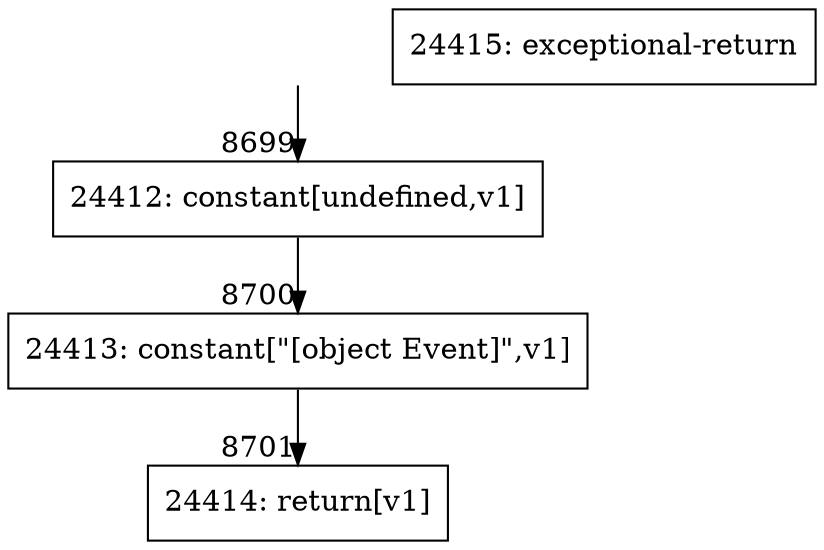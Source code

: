 digraph {
rankdir="TD"
BB_entry659[shape=none,label=""];
BB_entry659 -> BB8699 [tailport=s, headport=n, headlabel="    8699"]
BB8699 [shape=record label="{24412: constant[undefined,v1]}" ] 
BB8699 -> BB8700 [tailport=s, headport=n, headlabel="      8700"]
BB8700 [shape=record label="{24413: constant[\"[object Event]\",v1]}" ] 
BB8700 -> BB8701 [tailport=s, headport=n, headlabel="      8701"]
BB8701 [shape=record label="{24414: return[v1]}" ] 
BB8702 [shape=record label="{24415: exceptional-return}" ] 
//#$~ 6804
}
